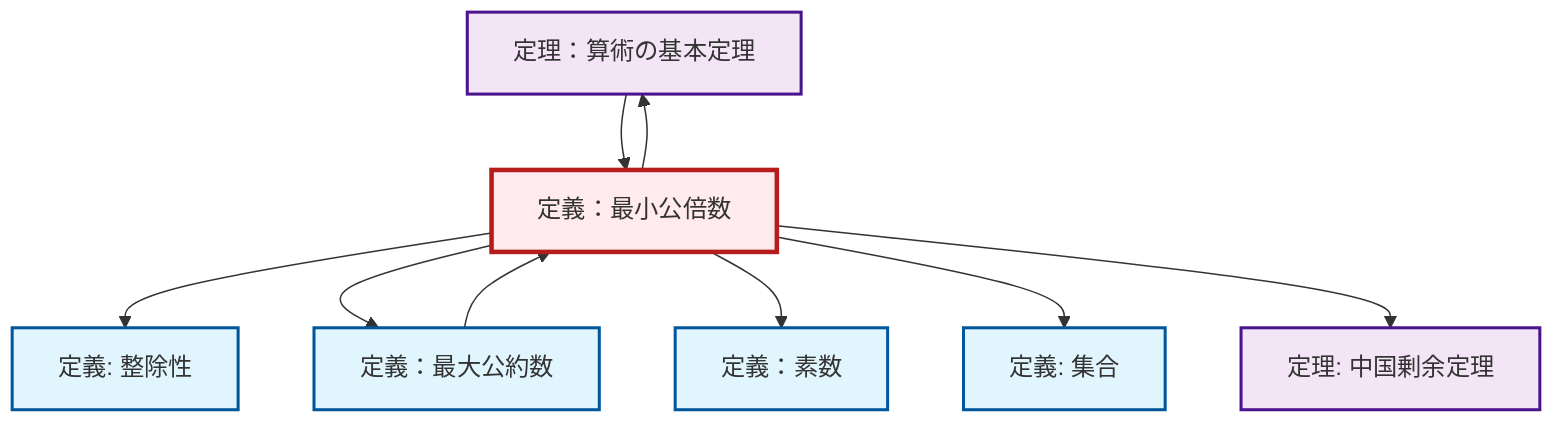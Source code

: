 graph TD
    classDef definition fill:#e1f5fe,stroke:#01579b,stroke-width:2px
    classDef theorem fill:#f3e5f5,stroke:#4a148c,stroke-width:2px
    classDef axiom fill:#fff3e0,stroke:#e65100,stroke-width:2px
    classDef example fill:#e8f5e9,stroke:#1b5e20,stroke-width:2px
    classDef current fill:#ffebee,stroke:#b71c1c,stroke-width:3px
    def-divisibility["定義: 整除性"]:::definition
    thm-fundamental-arithmetic["定理：算術の基本定理"]:::theorem
    def-set["定義: 集合"]:::definition
    def-gcd["定義：最大公約数"]:::definition
    thm-chinese-remainder["定理: 中国剰余定理"]:::theorem
    def-prime["定義：素数"]:::definition
    def-lcm["定義：最小公倍数"]:::definition
    def-lcm --> def-divisibility
    def-lcm --> def-gcd
    def-gcd --> def-lcm
    def-lcm --> def-prime
    def-lcm --> def-set
    def-lcm --> thm-fundamental-arithmetic
    def-lcm --> thm-chinese-remainder
    thm-fundamental-arithmetic --> def-lcm
    class def-lcm current